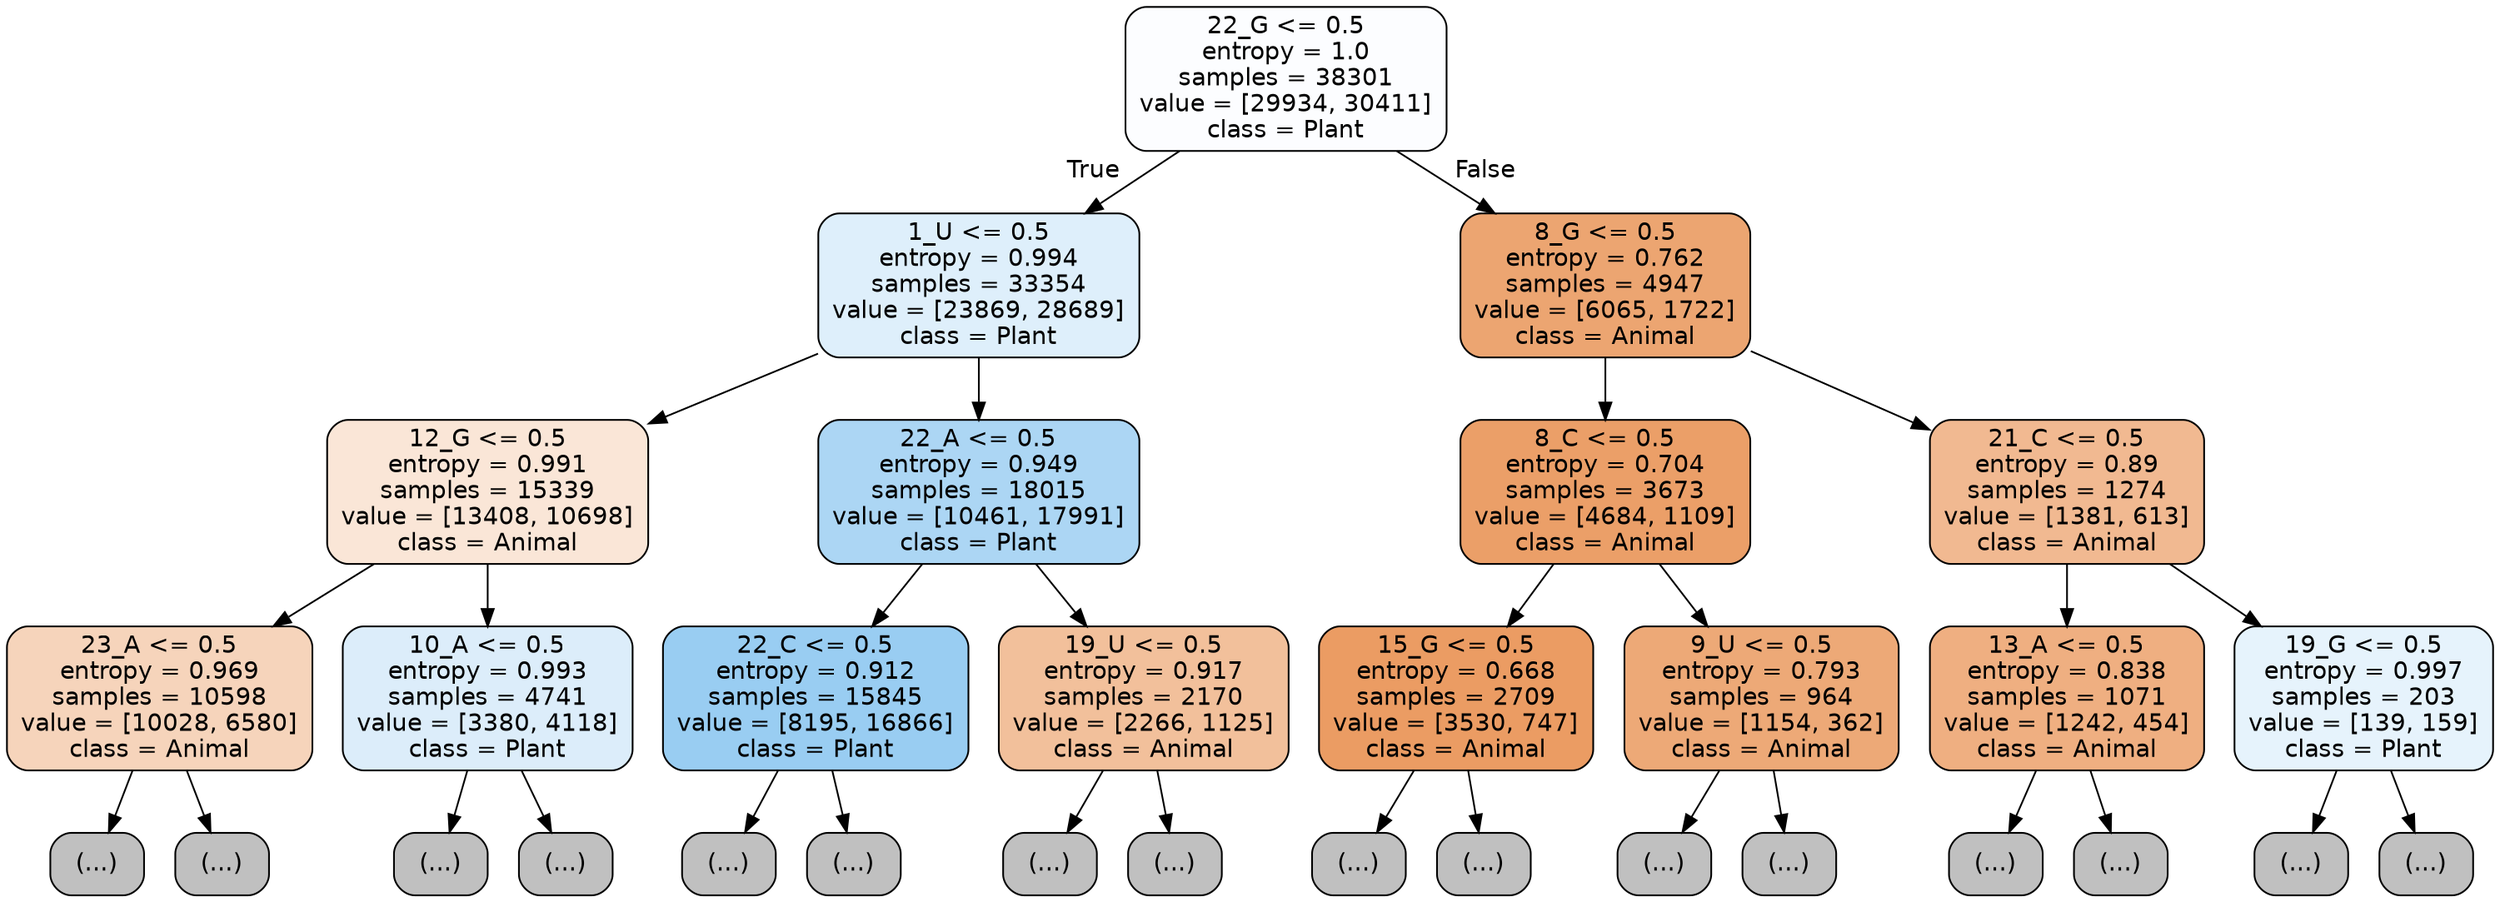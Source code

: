 digraph Tree {
node [shape=box, style="filled, rounded", color="black", fontname="helvetica"] ;
edge [fontname="helvetica"] ;
0 [label="22_G <= 0.5\nentropy = 1.0\nsamples = 38301\nvalue = [29934, 30411]\nclass = Plant", fillcolor="#fcfdff"] ;
1 [label="1_U <= 0.5\nentropy = 0.994\nsamples = 33354\nvalue = [23869, 28689]\nclass = Plant", fillcolor="#deeffb"] ;
0 -> 1 [labeldistance=2.5, labelangle=45, headlabel="True"] ;
2 [label="12_G <= 0.5\nentropy = 0.991\nsamples = 15339\nvalue = [13408, 10698]\nclass = Animal", fillcolor="#fae6d7"] ;
1 -> 2 ;
3 [label="23_A <= 0.5\nentropy = 0.969\nsamples = 10598\nvalue = [10028, 6580]\nclass = Animal", fillcolor="#f6d4bb"] ;
2 -> 3 ;
4 [label="(...)", fillcolor="#C0C0C0"] ;
3 -> 4 ;
5733 [label="(...)", fillcolor="#C0C0C0"] ;
3 -> 5733 ;
5938 [label="10_A <= 0.5\nentropy = 0.993\nsamples = 4741\nvalue = [3380, 4118]\nclass = Plant", fillcolor="#dcedfa"] ;
2 -> 5938 ;
5939 [label="(...)", fillcolor="#C0C0C0"] ;
5938 -> 5939 ;
7668 [label="(...)", fillcolor="#C0C0C0"] ;
5938 -> 7668 ;
8159 [label="22_A <= 0.5\nentropy = 0.949\nsamples = 18015\nvalue = [10461, 17991]\nclass = Plant", fillcolor="#acd6f4"] ;
1 -> 8159 ;
8160 [label="22_C <= 0.5\nentropy = 0.912\nsamples = 15845\nvalue = [8195, 16866]\nclass = Plant", fillcolor="#99cdf2"] ;
8159 -> 8160 ;
8161 [label="(...)", fillcolor="#C0C0C0"] ;
8160 -> 8161 ;
12890 [label="(...)", fillcolor="#C0C0C0"] ;
8160 -> 12890 ;
13711 [label="19_U <= 0.5\nentropy = 0.917\nsamples = 2170\nvalue = [2266, 1125]\nclass = Animal", fillcolor="#f2c09b"] ;
8159 -> 13711 ;
13712 [label="(...)", fillcolor="#C0C0C0"] ;
13711 -> 13712 ;
14407 [label="(...)", fillcolor="#C0C0C0"] ;
13711 -> 14407 ;
14668 [label="8_G <= 0.5\nentropy = 0.762\nsamples = 4947\nvalue = [6065, 1722]\nclass = Animal", fillcolor="#eca571"] ;
0 -> 14668 [labeldistance=2.5, labelangle=-45, headlabel="False"] ;
14669 [label="8_C <= 0.5\nentropy = 0.704\nsamples = 3673\nvalue = [4684, 1109]\nclass = Animal", fillcolor="#eb9f68"] ;
14668 -> 14669 ;
14670 [label="15_G <= 0.5\nentropy = 0.668\nsamples = 2709\nvalue = [3530, 747]\nclass = Animal", fillcolor="#eb9c63"] ;
14669 -> 14670 ;
14671 [label="(...)", fillcolor="#C0C0C0"] ;
14670 -> 14671 ;
15402 [label="(...)", fillcolor="#C0C0C0"] ;
14670 -> 15402 ;
15645 [label="9_U <= 0.5\nentropy = 0.793\nsamples = 964\nvalue = [1154, 362]\nclass = Animal", fillcolor="#eda977"] ;
14669 -> 15645 ;
15646 [label="(...)", fillcolor="#C0C0C0"] ;
15645 -> 15646 ;
15947 [label="(...)", fillcolor="#C0C0C0"] ;
15645 -> 15947 ;
16070 [label="21_C <= 0.5\nentropy = 0.89\nsamples = 1274\nvalue = [1381, 613]\nclass = Animal", fillcolor="#f1b991"] ;
14668 -> 16070 ;
16071 [label="13_A <= 0.5\nentropy = 0.838\nsamples = 1071\nvalue = [1242, 454]\nclass = Animal", fillcolor="#efaf81"] ;
16070 -> 16071 ;
16072 [label="(...)", fillcolor="#C0C0C0"] ;
16071 -> 16072 ;
16415 [label="(...)", fillcolor="#C0C0C0"] ;
16071 -> 16415 ;
16552 [label="19_G <= 0.5\nentropy = 0.997\nsamples = 203\nvalue = [139, 159]\nclass = Plant", fillcolor="#e6f3fc"] ;
16070 -> 16552 ;
16553 [label="(...)", fillcolor="#C0C0C0"] ;
16552 -> 16553 ;
16610 [label="(...)", fillcolor="#C0C0C0"] ;
16552 -> 16610 ;
}